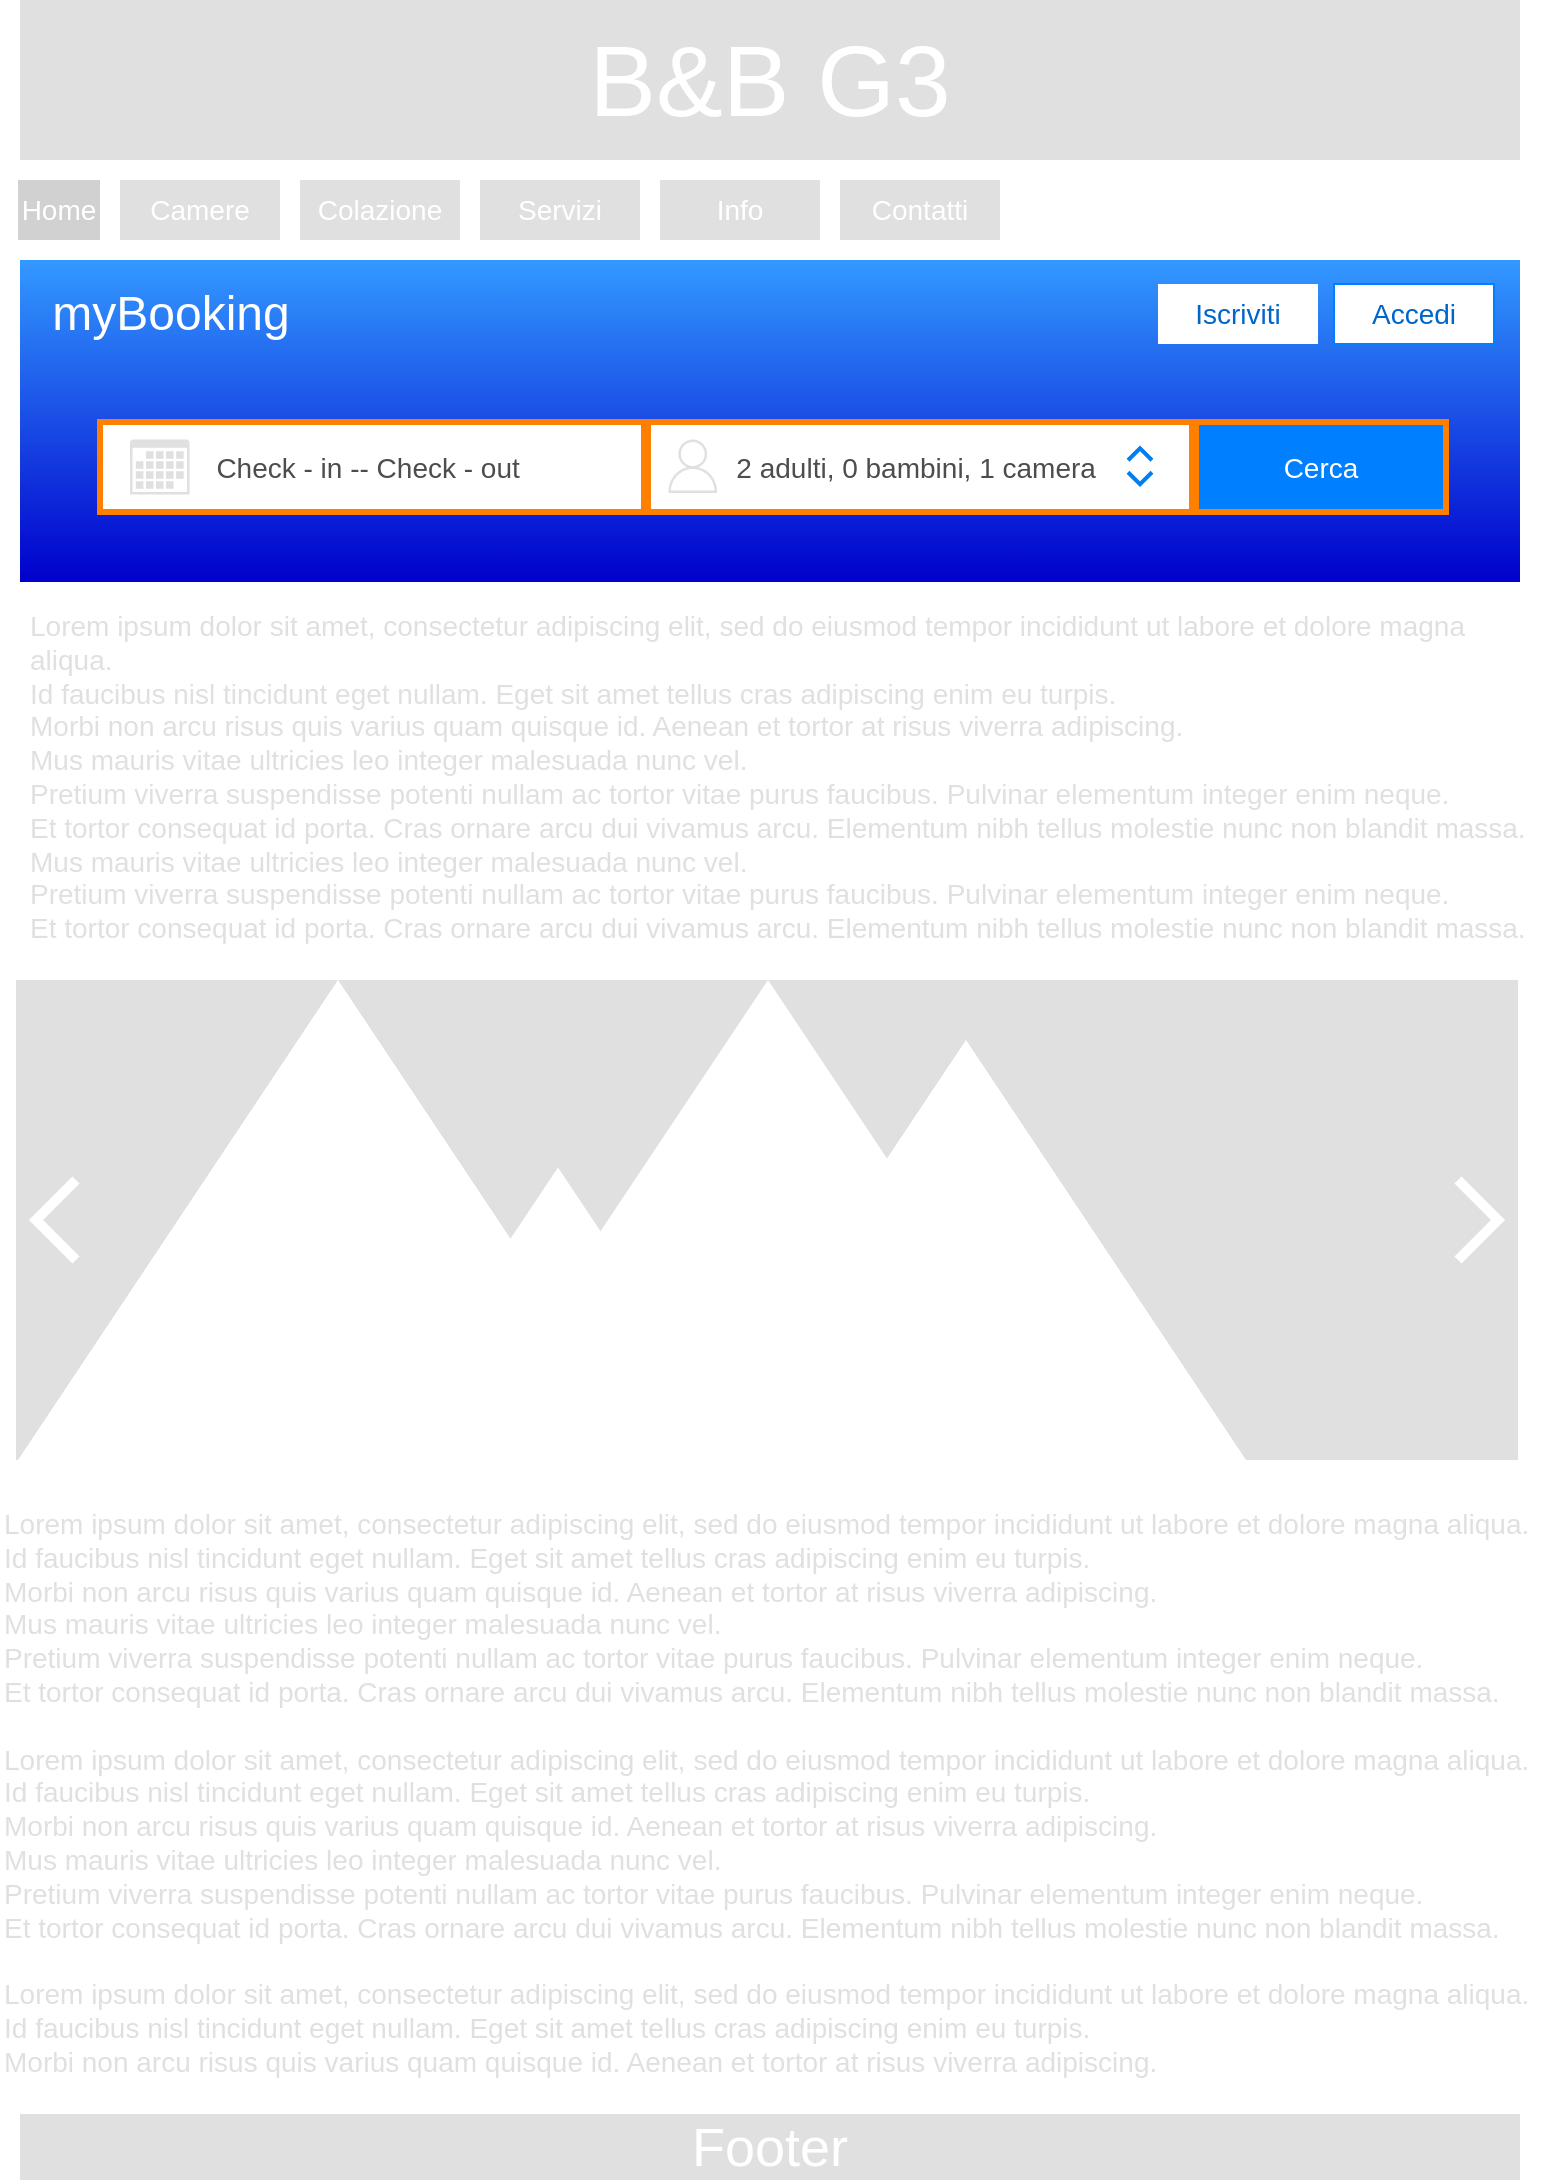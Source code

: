 <mxfile version="17.5.0" type="github">
  <diagram id="tGGqGhT_Sd-joOJbHCEm" name="Page-1">
    <mxGraphModel dx="1038" dy="553" grid="0" gridSize="10" guides="1" tooltips="1" connect="1" arrows="1" fold="1" page="1" pageScale="1" pageWidth="827" pageHeight="1169" math="0" shadow="0">
      <root>
        <mxCell id="0" />
        <mxCell id="1" parent="0" />
        <mxCell id="yTCI9lnX1p78hpDMVuBI-8" value="" style="rounded=0;whiteSpace=wrap;html=1;fontSize=14;fillColor=#3399FF;strokeColor=none;gradientColor=#0000CC;" parent="1" vertex="1">
          <mxGeometry x="40" y="170" width="750" height="161" as="geometry" />
        </mxCell>
        <mxCell id="yTCI9lnX1p78hpDMVuBI-1" value="&lt;font style=&quot;font-size: 50px&quot; color=&quot;#ffffff&quot;&gt;B&amp;amp;B G3&lt;/font&gt;" style="rounded=0;whiteSpace=wrap;html=1;fillColor=#E0E0E0;strokeColor=none;fontColor=#333333;" parent="1" vertex="1">
          <mxGeometry x="40" y="40" width="750" height="80" as="geometry" />
        </mxCell>
        <mxCell id="yTCI9lnX1p78hpDMVuBI-2" value="&lt;font style=&quot;font-size: 14px&quot; color=&quot;#ffffff&quot;&gt;Home&lt;/font&gt;" style="rounded=0;whiteSpace=wrap;html=1;fillColor=#D1D1D1;strokeColor=none;" parent="1" vertex="1">
          <mxGeometry x="39" y="130" width="41" height="30" as="geometry" />
        </mxCell>
        <mxCell id="yTCI9lnX1p78hpDMVuBI-3" value="&lt;font style=&quot;font-size: 14px&quot; color=&quot;#ffffff&quot;&gt;Camere&lt;/font&gt;" style="rounded=0;whiteSpace=wrap;html=1;fillColor=#E0E0E0;strokeColor=none;" parent="1" vertex="1">
          <mxGeometry x="90" y="130" width="80" height="30" as="geometry" />
        </mxCell>
        <mxCell id="yTCI9lnX1p78hpDMVuBI-4" value="&lt;font style=&quot;font-size: 14px&quot; color=&quot;#ffffff&quot;&gt;Colazione&lt;/font&gt;" style="rounded=0;whiteSpace=wrap;html=1;fillColor=#E0E0E0;strokeColor=none;" parent="1" vertex="1">
          <mxGeometry x="180" y="130" width="80" height="30" as="geometry" />
        </mxCell>
        <mxCell id="yTCI9lnX1p78hpDMVuBI-5" value="&lt;font style=&quot;font-size: 14px&quot; color=&quot;#ffffff&quot;&gt;Servizi&lt;/font&gt;" style="rounded=0;whiteSpace=wrap;html=1;fillColor=#E0E0E0;strokeColor=none;" parent="1" vertex="1">
          <mxGeometry x="270" y="130" width="80" height="30" as="geometry" />
        </mxCell>
        <mxCell id="yTCI9lnX1p78hpDMVuBI-6" value="&lt;font style=&quot;font-size: 14px&quot; color=&quot;#ffffff&quot;&gt;Info&lt;/font&gt;" style="rounded=0;whiteSpace=wrap;html=1;fillColor=#E0E0E0;strokeColor=none;" parent="1" vertex="1">
          <mxGeometry x="360" y="130" width="80" height="30" as="geometry" />
        </mxCell>
        <mxCell id="yTCI9lnX1p78hpDMVuBI-7" value="&lt;font style=&quot;font-size: 14px&quot; color=&quot;#ffffff&quot;&gt;Contatti&lt;/font&gt;" style="rounded=0;whiteSpace=wrap;html=1;fillColor=#E0E0E0;strokeColor=none;" parent="1" vertex="1">
          <mxGeometry x="450" y="130" width="80" height="30" as="geometry" />
        </mxCell>
        <mxCell id="yTCI9lnX1p78hpDMVuBI-17" value="&lt;div style=&quot;font-size: 14px&quot;&gt;&lt;font color=&quot;#e0e0e0&quot; style=&quot;font-size: 14px&quot;&gt;Lorem ipsum dolor sit amet, consectetur adipiscing elit, sed do eiusmod tempor incididunt ut labore et dolore magna aliqua.&amp;nbsp;&lt;br style=&quot;font-size: 14px&quot;&gt;&lt;/font&gt;&lt;/div&gt;&lt;div style=&quot;font-size: 14px&quot;&gt;&lt;font color=&quot;#e0e0e0&quot; style=&quot;font-size: 14px&quot;&gt;Id faucibus nisl tincidunt eget nullam. Eget sit amet tellus cras adipiscing enim eu turpis.&amp;nbsp;&lt;/font&gt;&lt;/div&gt;&lt;div style=&quot;font-size: 14px&quot;&gt;&lt;font color=&quot;#e0e0e0&quot; style=&quot;font-size: 14px&quot;&gt;Morbi non arcu risus quis varius quam quisque id. Aenean et tortor at risus viverra adipiscing.&amp;nbsp;&lt;/font&gt;&lt;/div&gt;&lt;div style=&quot;font-size: 14px&quot;&gt;&lt;font color=&quot;#e0e0e0&quot; style=&quot;font-size: 14px&quot;&gt;Mus mauris vitae ultricies leo integer malesuada nunc vel.&amp;nbsp;&lt;/font&gt;&lt;/div&gt;&lt;div style=&quot;font-size: 14px&quot;&gt;&lt;font color=&quot;#e0e0e0&quot; style=&quot;font-size: 14px&quot;&gt;Pretium viverra suspendisse potenti nullam ac tortor vitae purus faucibus. Pulvinar elementum integer enim neque.&amp;nbsp;&lt;/font&gt;&lt;/div&gt;&lt;div style=&quot;font-size: 14px&quot;&gt;&lt;font color=&quot;#e0e0e0&quot; style=&quot;font-size: 14px&quot;&gt;Et tortor consequat id porta. Cras ornare arcu dui vivamus arcu. Elementum nibh tellus molestie nunc non blandit massa.&lt;br style=&quot;font-size: 14px&quot;&gt;&lt;/font&gt;&lt;/div&gt;&lt;div style=&quot;font-size: 14px&quot;&gt;&lt;font color=&quot;#e0e0e0&quot; style=&quot;font-size: 14px&quot;&gt;&lt;br style=&quot;font-size: 14px&quot;&gt;&lt;/font&gt;&lt;/div&gt;&lt;div style=&quot;font-size: 14px&quot;&gt;&lt;div style=&quot;font-size: 14px&quot;&gt;&lt;font color=&quot;#e0e0e0&quot; style=&quot;font-size: 14px&quot;&gt;Lorem ipsum dolor sit amet, consectetur adipiscing elit, sed do eiusmod tempor incididunt ut labore et dolore magna aliqua.&amp;nbsp;&lt;/font&gt;&lt;/div&gt;&lt;div style=&quot;font-size: 14px&quot;&gt;&lt;font color=&quot;#e0e0e0&quot; style=&quot;font-size: 14px&quot;&gt;Id faucibus nisl tincidunt eget nullam. Eget sit amet tellus cras adipiscing enim eu turpis.&amp;nbsp;&lt;/font&gt;&lt;/div&gt;&lt;div style=&quot;font-size: 14px&quot;&gt;&lt;font color=&quot;#e0e0e0&quot; style=&quot;font-size: 14px&quot;&gt;Morbi non arcu risus quis varius quam quisque id. Aenean et tortor at risus viverra adipiscing.&amp;nbsp;&lt;/font&gt;&lt;/div&gt;&lt;div style=&quot;font-size: 14px&quot;&gt;&lt;font color=&quot;#e0e0e0&quot; style=&quot;font-size: 14px&quot;&gt;Mus mauris vitae ultricies leo integer malesuada nunc vel.&amp;nbsp;&lt;/font&gt;&lt;/div&gt;&lt;div style=&quot;font-size: 14px&quot;&gt;&lt;font color=&quot;#e0e0e0&quot; style=&quot;font-size: 14px&quot;&gt;Pretium viverra suspendisse potenti nullam ac tortor vitae purus faucibus. Pulvinar elementum integer enim neque.&amp;nbsp;&lt;/font&gt;&lt;/div&gt;&lt;div style=&quot;font-size: 14px&quot;&gt;&lt;font color=&quot;#e0e0e0&quot; style=&quot;font-size: 14px&quot;&gt;Et tortor consequat id porta. Cras ornare arcu dui vivamus arcu. Elementum nibh tellus molestie nunc non blandit massa.&lt;/font&gt;&lt;/div&gt;&lt;div style=&quot;font-size: 14px&quot;&gt;&lt;font color=&quot;#e0e0e0&quot; style=&quot;font-size: 14px&quot;&gt;&lt;br&gt;&lt;/font&gt;&lt;/div&gt;&lt;div style=&quot;font-size: 14px&quot;&gt;&lt;div&gt;&lt;font color=&quot;#e0e0e0&quot;&gt;Lorem ipsum dolor sit amet, consectetur adipiscing elit, sed do eiusmod tempor incididunt ut labore et dolore magna aliqua.&amp;nbsp;&lt;/font&gt;&lt;/div&gt;&lt;div&gt;&lt;font color=&quot;#e0e0e0&quot;&gt;Id faucibus nisl tincidunt eget nullam. Eget sit amet tellus cras adipiscing enim eu turpis.&amp;nbsp;&lt;/font&gt;&lt;/div&gt;&lt;div&gt;&lt;font color=&quot;#e0e0e0&quot;&gt;Morbi non arcu risus quis varius quam quisque id. Aenean et tortor at risus viverra adipiscing.&amp;nbsp;&lt;/font&gt;&lt;/div&gt;&lt;div&gt;&lt;br&gt;&lt;/div&gt;&lt;/div&gt;&lt;/div&gt;" style="text;html=1;align=left;verticalAlign=top;resizable=0;points=[];autosize=1;strokeColor=none;fillColor=none;fontSize=14;fontColor=#FFFFFF;" parent="1" vertex="1">
          <mxGeometry x="30" y="787" width="777" height="310" as="geometry" />
        </mxCell>
        <mxCell id="yTCI9lnX1p78hpDMVuBI-18" value="" style="group" parent="1" vertex="1" connectable="0">
          <mxGeometry x="38" y="530" width="751" height="289" as="geometry" />
        </mxCell>
        <mxCell id="yTCI9lnX1p78hpDMVuBI-9" value="" style="rounded=0;whiteSpace=wrap;html=1;fontSize=14;fillColor=#E0E0E0;fontColor=#333333;strokeColor=none;" parent="yTCI9lnX1p78hpDMVuBI-18" vertex="1">
          <mxGeometry width="751" height="240" as="geometry" />
        </mxCell>
        <mxCell id="yTCI9lnX1p78hpDMVuBI-10" value="" style="triangle;whiteSpace=wrap;html=1;fontSize=14;fontColor=#FFFFFF;fillColor=#FFFFFF;rotation=-90;strokeColor=none;" parent="yTCI9lnX1p78hpDMVuBI-18" vertex="1">
          <mxGeometry x="41" y="-40" width="240" height="320" as="geometry" />
        </mxCell>
        <mxCell id="yTCI9lnX1p78hpDMVuBI-11" value="" style="triangle;whiteSpace=wrap;html=1;fontSize=14;fontColor=#FFFFFF;fillColor=#FFFFFF;rotation=-90;strokeColor=none;" parent="yTCI9lnX1p78hpDMVuBI-18" vertex="1">
          <mxGeometry x="199.75" y="70" width="142.5" height="190" as="geometry" />
        </mxCell>
        <mxCell id="yTCI9lnX1p78hpDMVuBI-12" value="" style="triangle;whiteSpace=wrap;html=1;fontSize=14;fontColor=#FFFFFF;fillColor=#FFFFFF;rotation=-90;strokeColor=none;" parent="yTCI9lnX1p78hpDMVuBI-18" vertex="1">
          <mxGeometry x="256" y="-40" width="240" height="320" as="geometry" />
        </mxCell>
        <mxCell id="yTCI9lnX1p78hpDMVuBI-13" value="" style="triangle;whiteSpace=wrap;html=1;fontSize=14;fontColor=#FFFFFF;fillColor=#FFFFFF;rotation=-90;strokeColor=none;" parent="yTCI9lnX1p78hpDMVuBI-18" vertex="1">
          <mxGeometry x="370" y="-5" width="210" height="280" as="geometry" />
        </mxCell>
        <mxCell id="yTCI9lnX1p78hpDMVuBI-37" value="" style="html=1;verticalLabelPosition=bottom;labelBackgroundColor=#ffffff;verticalAlign=top;shadow=0;dashed=0;strokeWidth=5;shape=mxgraph.ios7.misc.right;strokeColor=#FFFFFF;fontFamily=Helvetica;fontSize=14;fontColor=#FFFFFF;fillColor=none;gradientColor=none;rotation=-180;" parent="yTCI9lnX1p78hpDMVuBI-18" vertex="1">
          <mxGeometry x="10" y="100" width="20" height="40" as="geometry" />
        </mxCell>
        <mxCell id="yTCI9lnX1p78hpDMVuBI-35" value="" style="html=1;verticalLabelPosition=bottom;labelBackgroundColor=#ffffff;verticalAlign=top;shadow=0;dashed=0;strokeWidth=5;shape=mxgraph.ios7.misc.right;strokeColor=#FFFFFF;fontFamily=Helvetica;fontSize=14;fontColor=#FFFFFF;fillColor=none;gradientColor=none;" parent="yTCI9lnX1p78hpDMVuBI-18" vertex="1">
          <mxGeometry x="721" y="100" width="20" height="40" as="geometry" />
        </mxCell>
        <mxCell id="yTCI9lnX1p78hpDMVuBI-38" value="" style="shape=image;html=1;verticalAlign=top;verticalLabelPosition=bottom;labelBackgroundColor=#ffffff;imageAspect=0;aspect=fixed;image=https://cdn1.iconfinder.com/data/icons/heroicons-ui/24/dots-horizontal-128.png;fontFamily=Helvetica;fontSize=14;fontColor=#FFFFFF;strokeColor=#FFFFFF;strokeWidth=5;fillColor=none;gradientColor=none;opacity=40;" parent="yTCI9lnX1p78hpDMVuBI-18" vertex="1">
          <mxGeometry x="340" y="189" width="71" height="71" as="geometry" />
        </mxCell>
        <mxCell id="yTCI9lnX1p78hpDMVuBI-19" value="&lt;font style=&quot;font-size: 14px&quot; color=&quot;#0066cc&quot;&gt;Iscriviti&lt;/font&gt;" style="rounded=0;whiteSpace=wrap;html=1;fillColor=#FFFFFF;strokeColor=none;" parent="1" vertex="1">
          <mxGeometry x="609" y="182" width="80" height="30" as="geometry" />
        </mxCell>
        <mxCell id="yTCI9lnX1p78hpDMVuBI-22" value="&lt;font style=&quot;font-size: 14px&quot; color=&quot;#0066cc&quot;&gt;Accedi&lt;/font&gt;" style="rounded=0;whiteSpace=wrap;html=1;fillColor=#FFFFFF;strokeColor=#007FFF;" parent="1" vertex="1">
          <mxGeometry x="697" y="182" width="80" height="30" as="geometry" />
        </mxCell>
        <mxCell id="yTCI9lnX1p78hpDMVuBI-24" value="&lt;font style=&quot;font-size: 14px&quot; color=&quot;#4d4d4d&quot;&gt;Check - in -- Check - out&amp;nbsp;&lt;/font&gt;" style="rounded=0;whiteSpace=wrap;html=1;strokeColor=#FF8000;strokeWidth=3;" parent="1" vertex="1">
          <mxGeometry x="80" y="251" width="272" height="45" as="geometry" />
        </mxCell>
        <mxCell id="yTCI9lnX1p78hpDMVuBI-27" value="" style="sketch=0;pointerEvents=1;shadow=0;dashed=0;html=1;strokeColor=none;fillColor=#E0E0E0;labelPosition=center;verticalLabelPosition=bottom;verticalAlign=top;outlineConnect=0;align=center;shape=mxgraph.office.concepts.calendar;fontFamily=Helvetica;fontSize=14;fontColor=#0066CC;" parent="1" vertex="1">
          <mxGeometry x="95" y="259.74" width="29.78" height="27.53" as="geometry" />
        </mxCell>
        <mxCell id="yTCI9lnX1p78hpDMVuBI-28" value="&lt;font style=&quot;font-size: 14px&quot; color=&quot;#4d4d4d&quot;&gt;2 adulti, 0 bambini, 1 camera&amp;nbsp;&lt;/font&gt;" style="rounded=0;whiteSpace=wrap;html=1;strokeColor=#FF8000;strokeWidth=3;" parent="1" vertex="1">
          <mxGeometry x="354" y="251" width="272" height="45" as="geometry" />
        </mxCell>
        <mxCell id="yTCI9lnX1p78hpDMVuBI-29" value="" style="sketch=0;outlineConnect=0;fontColor=#232F3E;gradientColor=none;fillColor=#E0E0E0;strokeColor=none;dashed=0;verticalLabelPosition=bottom;verticalAlign=top;align=center;html=1;fontSize=12;fontStyle=0;aspect=fixed;pointerEvents=1;shape=mxgraph.aws4.user;fontFamily=Helvetica;" parent="1" vertex="1">
          <mxGeometry x="363" y="259.74" width="26.78" height="26.78" as="geometry" />
        </mxCell>
        <mxCell id="yTCI9lnX1p78hpDMVuBI-30" value="&lt;font style=&quot;font-size: 14px&quot; color=&quot;#ffffff&quot;&gt;Cerca&lt;/font&gt;" style="rounded=0;whiteSpace=wrap;html=1;strokeColor=#FF8000;strokeWidth=3;fillColor=#007FFF;" parent="1" vertex="1">
          <mxGeometry x="628" y="251" width="125" height="45" as="geometry" />
        </mxCell>
        <mxCell id="yTCI9lnX1p78hpDMVuBI-32" value="" style="html=1;verticalLabelPosition=bottom;labelBackgroundColor=#ffffff;verticalAlign=top;shadow=0;dashed=0;strokeWidth=2;shape=mxgraph.ios7.misc.up;strokeColor=#0080f0;fontFamily=Helvetica;fontSize=14;fontColor=#FFFFFF;fillColor=#007FFF;gradientColor=#0000CC;" parent="1" vertex="1">
          <mxGeometry x="594" y="264.13" width="12" height="6" as="geometry" />
        </mxCell>
        <mxCell id="yTCI9lnX1p78hpDMVuBI-33" value="" style="html=1;verticalLabelPosition=bottom;labelBackgroundColor=#ffffff;verticalAlign=top;shadow=0;dashed=0;strokeWidth=2;shape=mxgraph.ios7.misc.down;strokeColor=#0080f0;fontFamily=Helvetica;fontSize=14;fontColor=#FFFFFF;fillColor=#007FFF;gradientColor=#0000CC;" parent="1" vertex="1">
          <mxGeometry x="594" y="276.13" width="12" height="6" as="geometry" />
        </mxCell>
        <mxCell id="yTCI9lnX1p78hpDMVuBI-39" value="&lt;font color=&quot;#e0e0e0&quot;&gt;Lorem ipsum dolor sit amet, consectetur adipiscing elit, sed do eiusmod tempor incididunt ut labore et dolore magna aliqua. &lt;br&gt;Id faucibus nisl tincidunt eget nullam. Eget sit amet tellus cras adipiscing enim eu turpis. &lt;br&gt;Morbi non arcu risus quis varius quam quisque id. Aenean et tortor at risus viverra adipiscing. &lt;br&gt;Mus mauris vitae ultricies leo integer malesuada nunc vel. &lt;br&gt;Pretium viverra suspendisse potenti nullam ac tortor vitae purus faucibus. Pulvinar elementum integer enim neque. &lt;br&gt;Et tortor consequat id porta. Cras ornare arcu dui vivamus arcu. Elementum nibh tellus molestie nunc non blandit massa.&lt;br&gt;Mus mauris vitae ultricies leo integer malesuada nunc vel.&lt;br&gt;Pretium viverra suspendisse potenti nullam ac tortor vitae purus faucibus. Pulvinar elementum integer enim neque.&lt;br&gt;Et tortor consequat id porta. Cras ornare arcu dui vivamus arcu. Elementum nibh tellus molestie nunc non blandit massa.&lt;/font&gt;&lt;font color=&quot;#b3b3b3&quot;&gt;&lt;br&gt;&lt;/font&gt;" style="text;whiteSpace=wrap;html=1;fontSize=14;fontFamily=Helvetica;fontColor=#FFFFFF;" parent="1" vertex="1">
          <mxGeometry x="42.5" y="338" width="752" height="176" as="geometry" />
        </mxCell>
        <mxCell id="yTCI9lnX1p78hpDMVuBI-40" value="&lt;font style=&quot;font-size: 27px&quot; color=&quot;#ffffff&quot;&gt;Footer&lt;/font&gt;" style="rounded=0;whiteSpace=wrap;html=1;fillColor=#E0E0E0;strokeColor=none;fontColor=#333333;" parent="1" vertex="1">
          <mxGeometry x="40" y="1097" width="750" height="33" as="geometry" />
        </mxCell>
        <mxCell id="wPKQOytUtpgRiSq1e5YG-1" value="&lt;font style=&quot;font-size: 24px&quot; color=&quot;#ffffff&quot;&gt;myBooking&lt;/font&gt;" style="rounded=0;whiteSpace=wrap;html=1;fillColor=none;strokeColor=none;" vertex="1" parent="1">
          <mxGeometry x="71" y="178.5" width="89" height="37" as="geometry" />
        </mxCell>
      </root>
    </mxGraphModel>
  </diagram>
</mxfile>
